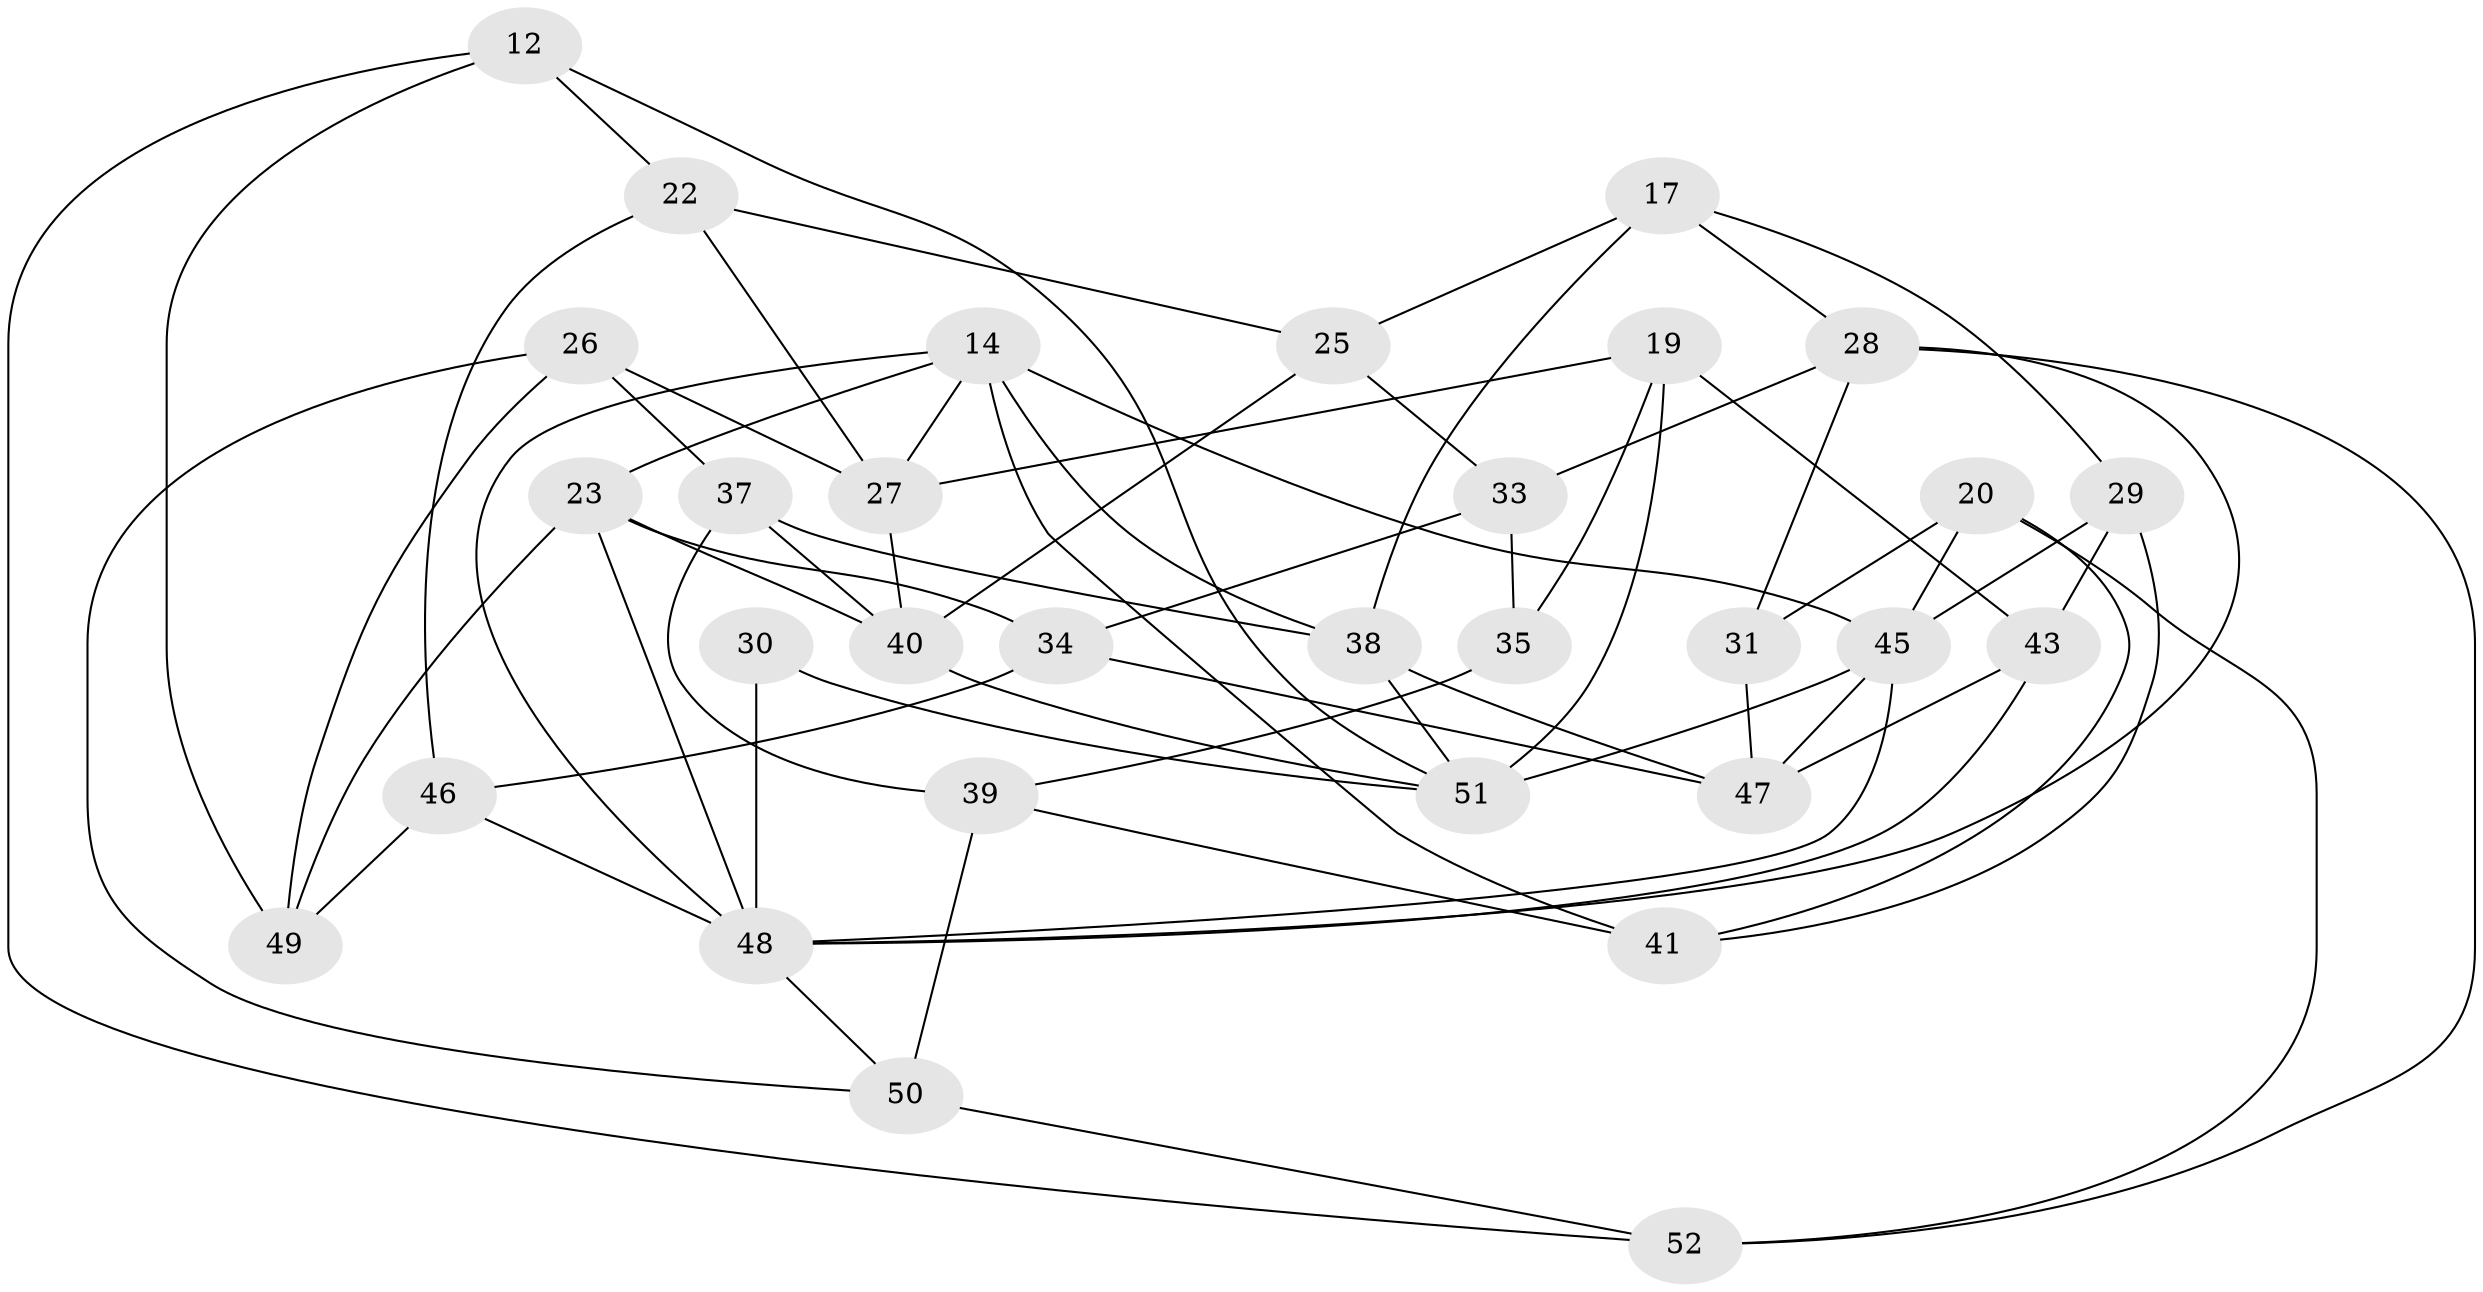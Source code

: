 // original degree distribution, {4: 1.0}
// Generated by graph-tools (version 1.1) at 2025/01/03/04/25 22:01:20]
// undirected, 31 vertices, 68 edges
graph export_dot {
graph [start="1"]
  node [color=gray90,style=filled];
  12;
  14 [super="+11"];
  17;
  19 [super="+9"];
  20;
  22;
  23 [super="+21+6"];
  25;
  26;
  27 [super="+16"];
  28 [super="+15"];
  29;
  30;
  31;
  33;
  34;
  35;
  37;
  38 [super="+24"];
  39;
  40 [super="+3+7"];
  41;
  43;
  45 [super="+18+42"];
  46;
  47 [super="+36"];
  48 [super="+1+13"];
  49;
  50;
  51 [super="+2+4+44"];
  52;
  12 -- 22;
  12 -- 52;
  12 -- 49;
  12 -- 51;
  14 -- 41;
  14 -- 48;
  14 -- 45;
  14 -- 38;
  14 -- 27;
  14 -- 23;
  17 -- 28;
  17 -- 25;
  17 -- 29;
  17 -- 38;
  19 -- 43;
  19 -- 35 [weight=2];
  19 -- 51 [weight=2];
  19 -- 27;
  20 -- 31;
  20 -- 52;
  20 -- 45;
  20 -- 41;
  22 -- 25;
  22 -- 46;
  22 -- 27;
  23 -- 34;
  23 -- 48;
  23 -- 49;
  23 -- 40 [weight=4];
  25 -- 40;
  25 -- 33;
  26 -- 49;
  26 -- 50;
  26 -- 27;
  26 -- 37;
  27 -- 40 [weight=2];
  28 -- 31 [weight=2];
  28 -- 33;
  28 -- 52;
  28 -- 48;
  29 -- 41;
  29 -- 43;
  29 -- 45;
  30 -- 48 [weight=3];
  30 -- 51;
  31 -- 47;
  33 -- 34;
  33 -- 35;
  34 -- 47;
  34 -- 46;
  35 -- 39;
  37 -- 38;
  37 -- 39;
  37 -- 40;
  38 -- 47 [weight=2];
  38 -- 51;
  39 -- 50;
  39 -- 41;
  40 -- 51 [weight=2];
  43 -- 48;
  43 -- 47;
  45 -- 51 [weight=3];
  45 -- 48;
  45 -- 47 [weight=3];
  46 -- 49;
  46 -- 48;
  48 -- 50;
  50 -- 52;
}
